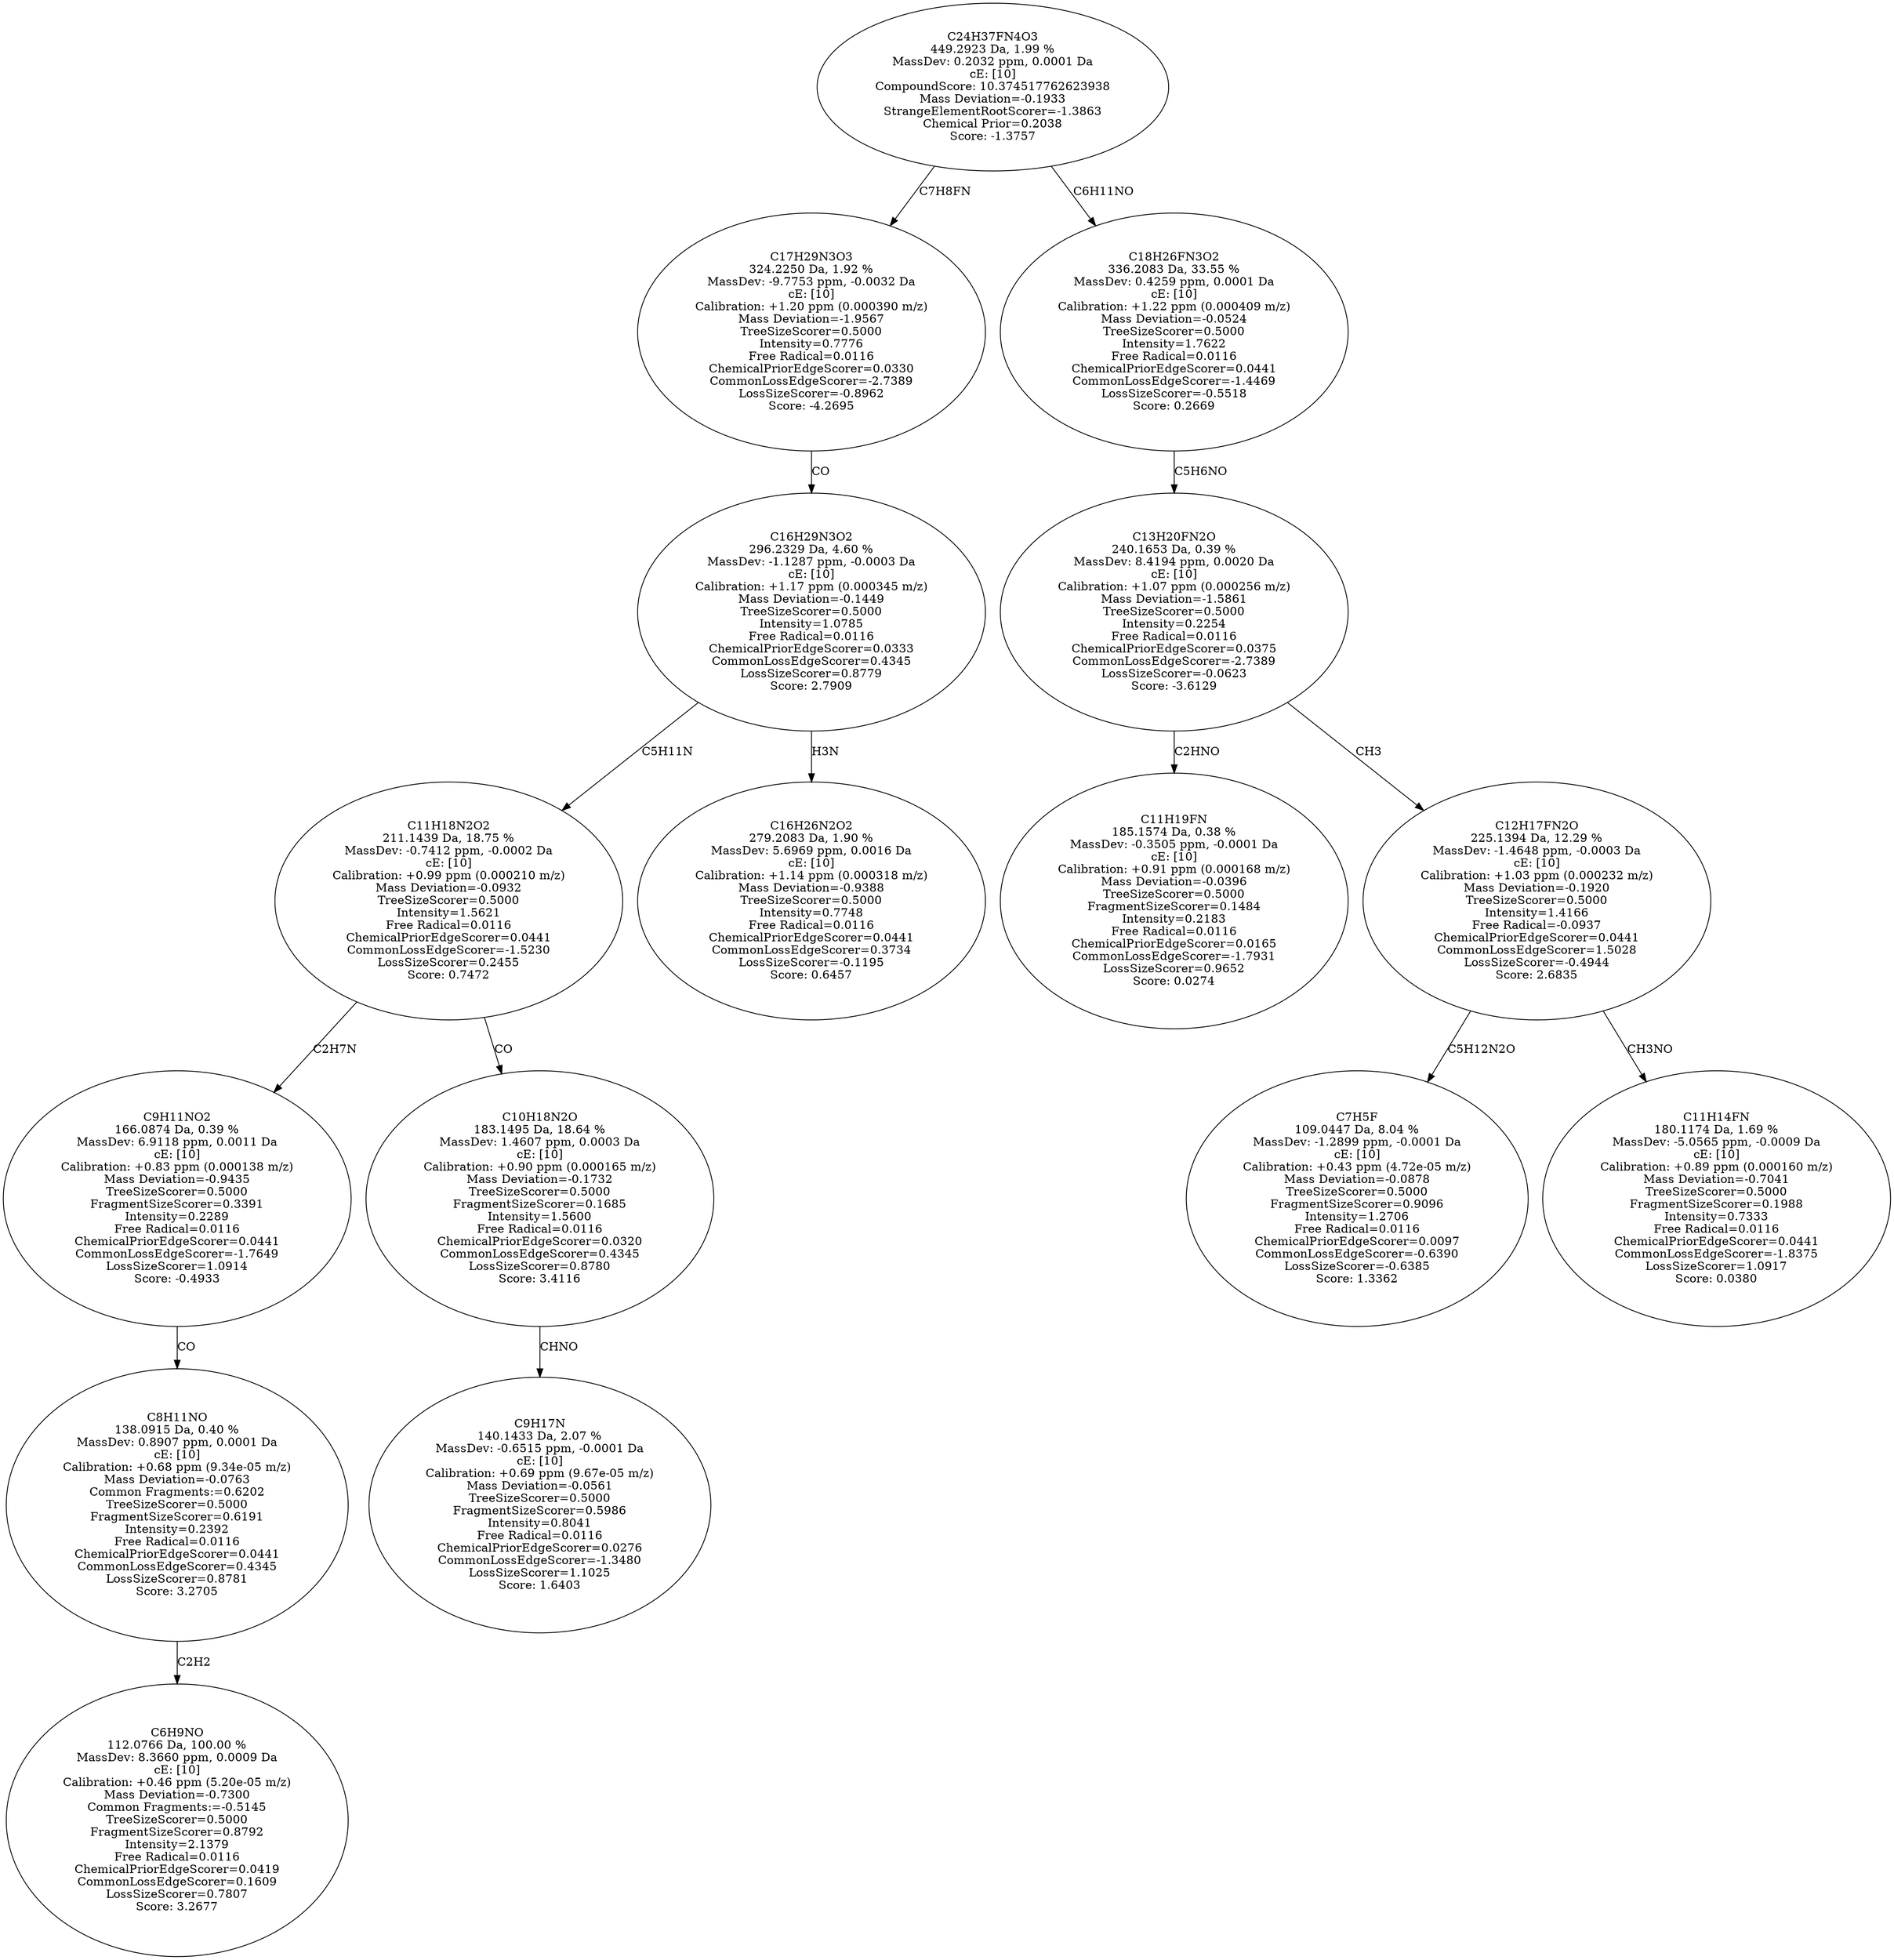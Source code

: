 strict digraph {
v1 [label="C6H9NO\n112.0766 Da, 100.00 %\nMassDev: 8.3660 ppm, 0.0009 Da\ncE: [10]\nCalibration: +0.46 ppm (5.20e-05 m/z)\nMass Deviation=-0.7300\nCommon Fragments:=-0.5145\nTreeSizeScorer=0.5000\nFragmentSizeScorer=0.8792\nIntensity=2.1379\nFree Radical=0.0116\nChemicalPriorEdgeScorer=0.0419\nCommonLossEdgeScorer=0.1609\nLossSizeScorer=0.7807\nScore: 3.2677"];
v2 [label="C8H11NO\n138.0915 Da, 0.40 %\nMassDev: 0.8907 ppm, 0.0001 Da\ncE: [10]\nCalibration: +0.68 ppm (9.34e-05 m/z)\nMass Deviation=-0.0763\nCommon Fragments:=0.6202\nTreeSizeScorer=0.5000\nFragmentSizeScorer=0.6191\nIntensity=0.2392\nFree Radical=0.0116\nChemicalPriorEdgeScorer=0.0441\nCommonLossEdgeScorer=0.4345\nLossSizeScorer=0.8781\nScore: 3.2705"];
v3 [label="C9H11NO2\n166.0874 Da, 0.39 %\nMassDev: 6.9118 ppm, 0.0011 Da\ncE: [10]\nCalibration: +0.83 ppm (0.000138 m/z)\nMass Deviation=-0.9435\nTreeSizeScorer=0.5000\nFragmentSizeScorer=0.3391\nIntensity=0.2289\nFree Radical=0.0116\nChemicalPriorEdgeScorer=0.0441\nCommonLossEdgeScorer=-1.7649\nLossSizeScorer=1.0914\nScore: -0.4933"];
v4 [label="C9H17N\n140.1433 Da, 2.07 %\nMassDev: -0.6515 ppm, -0.0001 Da\ncE: [10]\nCalibration: +0.69 ppm (9.67e-05 m/z)\nMass Deviation=-0.0561\nTreeSizeScorer=0.5000\nFragmentSizeScorer=0.5986\nIntensity=0.8041\nFree Radical=0.0116\nChemicalPriorEdgeScorer=0.0276\nCommonLossEdgeScorer=-1.3480\nLossSizeScorer=1.1025\nScore: 1.6403"];
v5 [label="C10H18N2O\n183.1495 Da, 18.64 %\nMassDev: 1.4607 ppm, 0.0003 Da\ncE: [10]\nCalibration: +0.90 ppm (0.000165 m/z)\nMass Deviation=-0.1732\nTreeSizeScorer=0.5000\nFragmentSizeScorer=0.1685\nIntensity=1.5600\nFree Radical=0.0116\nChemicalPriorEdgeScorer=0.0320\nCommonLossEdgeScorer=0.4345\nLossSizeScorer=0.8780\nScore: 3.4116"];
v6 [label="C11H18N2O2\n211.1439 Da, 18.75 %\nMassDev: -0.7412 ppm, -0.0002 Da\ncE: [10]\nCalibration: +0.99 ppm (0.000210 m/z)\nMass Deviation=-0.0932\nTreeSizeScorer=0.5000\nIntensity=1.5621\nFree Radical=0.0116\nChemicalPriorEdgeScorer=0.0441\nCommonLossEdgeScorer=-1.5230\nLossSizeScorer=0.2455\nScore: 0.7472"];
v7 [label="C16H26N2O2\n279.2083 Da, 1.90 %\nMassDev: 5.6969 ppm, 0.0016 Da\ncE: [10]\nCalibration: +1.14 ppm (0.000318 m/z)\nMass Deviation=-0.9388\nTreeSizeScorer=0.5000\nIntensity=0.7748\nFree Radical=0.0116\nChemicalPriorEdgeScorer=0.0441\nCommonLossEdgeScorer=0.3734\nLossSizeScorer=-0.1195\nScore: 0.6457"];
v8 [label="C16H29N3O2\n296.2329 Da, 4.60 %\nMassDev: -1.1287 ppm, -0.0003 Da\ncE: [10]\nCalibration: +1.17 ppm (0.000345 m/z)\nMass Deviation=-0.1449\nTreeSizeScorer=0.5000\nIntensity=1.0785\nFree Radical=0.0116\nChemicalPriorEdgeScorer=0.0333\nCommonLossEdgeScorer=0.4345\nLossSizeScorer=0.8779\nScore: 2.7909"];
v9 [label="C17H29N3O3\n324.2250 Da, 1.92 %\nMassDev: -9.7753 ppm, -0.0032 Da\ncE: [10]\nCalibration: +1.20 ppm (0.000390 m/z)\nMass Deviation=-1.9567\nTreeSizeScorer=0.5000\nIntensity=0.7776\nFree Radical=0.0116\nChemicalPriorEdgeScorer=0.0330\nCommonLossEdgeScorer=-2.7389\nLossSizeScorer=-0.8962\nScore: -4.2695"];
v10 [label="C11H19FN\n185.1574 Da, 0.38 %\nMassDev: -0.3505 ppm, -0.0001 Da\ncE: [10]\nCalibration: +0.91 ppm (0.000168 m/z)\nMass Deviation=-0.0396\nTreeSizeScorer=0.5000\nFragmentSizeScorer=0.1484\nIntensity=0.2183\nFree Radical=0.0116\nChemicalPriorEdgeScorer=0.0165\nCommonLossEdgeScorer=-1.7931\nLossSizeScorer=0.9652\nScore: 0.0274"];
v11 [label="C7H5F\n109.0447 Da, 8.04 %\nMassDev: -1.2899 ppm, -0.0001 Da\ncE: [10]\nCalibration: +0.43 ppm (4.72e-05 m/z)\nMass Deviation=-0.0878\nTreeSizeScorer=0.5000\nFragmentSizeScorer=0.9096\nIntensity=1.2706\nFree Radical=0.0116\nChemicalPriorEdgeScorer=0.0097\nCommonLossEdgeScorer=-0.6390\nLossSizeScorer=-0.6385\nScore: 1.3362"];
v12 [label="C11H14FN\n180.1174 Da, 1.69 %\nMassDev: -5.0565 ppm, -0.0009 Da\ncE: [10]\nCalibration: +0.89 ppm (0.000160 m/z)\nMass Deviation=-0.7041\nTreeSizeScorer=0.5000\nFragmentSizeScorer=0.1988\nIntensity=0.7333\nFree Radical=0.0116\nChemicalPriorEdgeScorer=0.0441\nCommonLossEdgeScorer=-1.8375\nLossSizeScorer=1.0917\nScore: 0.0380"];
v13 [label="C12H17FN2O\n225.1394 Da, 12.29 %\nMassDev: -1.4648 ppm, -0.0003 Da\ncE: [10]\nCalibration: +1.03 ppm (0.000232 m/z)\nMass Deviation=-0.1920\nTreeSizeScorer=0.5000\nIntensity=1.4166\nFree Radical=-0.0937\nChemicalPriorEdgeScorer=0.0441\nCommonLossEdgeScorer=1.5028\nLossSizeScorer=-0.4944\nScore: 2.6835"];
v14 [label="C13H20FN2O\n240.1653 Da, 0.39 %\nMassDev: 8.4194 ppm, 0.0020 Da\ncE: [10]\nCalibration: +1.07 ppm (0.000256 m/z)\nMass Deviation=-1.5861\nTreeSizeScorer=0.5000\nIntensity=0.2254\nFree Radical=0.0116\nChemicalPriorEdgeScorer=0.0375\nCommonLossEdgeScorer=-2.7389\nLossSizeScorer=-0.0623\nScore: -3.6129"];
v15 [label="C18H26FN3O2\n336.2083 Da, 33.55 %\nMassDev: 0.4259 ppm, 0.0001 Da\ncE: [10]\nCalibration: +1.22 ppm (0.000409 m/z)\nMass Deviation=-0.0524\nTreeSizeScorer=0.5000\nIntensity=1.7622\nFree Radical=0.0116\nChemicalPriorEdgeScorer=0.0441\nCommonLossEdgeScorer=-1.4469\nLossSizeScorer=-0.5518\nScore: 0.2669"];
v16 [label="C24H37FN4O3\n449.2923 Da, 1.99 %\nMassDev: 0.2032 ppm, 0.0001 Da\ncE: [10]\nCompoundScore: 10.374517762623938\nMass Deviation=-0.1933\nStrangeElementRootScorer=-1.3863\nChemical Prior=0.2038\nScore: -1.3757"];
v2 -> v1 [label="C2H2"];
v3 -> v2 [label="CO"];
v6 -> v3 [label="C2H7N"];
v5 -> v4 [label="CHNO"];
v6 -> v5 [label="CO"];
v8 -> v6 [label="C5H11N"];
v8 -> v7 [label="H3N"];
v9 -> v8 [label="CO"];
v16 -> v9 [label="C7H8FN"];
v14 -> v10 [label="C2HNO"];
v13 -> v11 [label="C5H12N2O"];
v13 -> v12 [label="CH3NO"];
v14 -> v13 [label="CH3"];
v15 -> v14 [label="C5H6NO"];
v16 -> v15 [label="C6H11NO"];
}